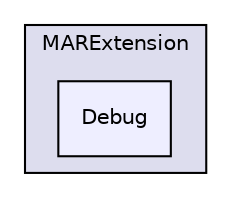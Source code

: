 digraph "/Users/Martin/Dev/SourceTree/MAREXT/MAREX/MARExtension/Debug" {
  compound=true
  node [ fontsize="10", fontname="Helvetica"];
  edge [ labelfontsize="10", labelfontname="Helvetica"];
  subgraph clusterdir_b932bfee56a058adac3470b82c4da045 {
    graph [ bgcolor="#ddddee", pencolor="black", label="MARExtension" fontname="Helvetica", fontsize="10", URL="dir_b932bfee56a058adac3470b82c4da045.html"]
  dir_e5d35ff223a787f270891950337010b4 [shape=box, label="Debug", style="filled", fillcolor="#eeeeff", pencolor="black", URL="dir_e5d35ff223a787f270891950337010b4.html"];
  }
}
